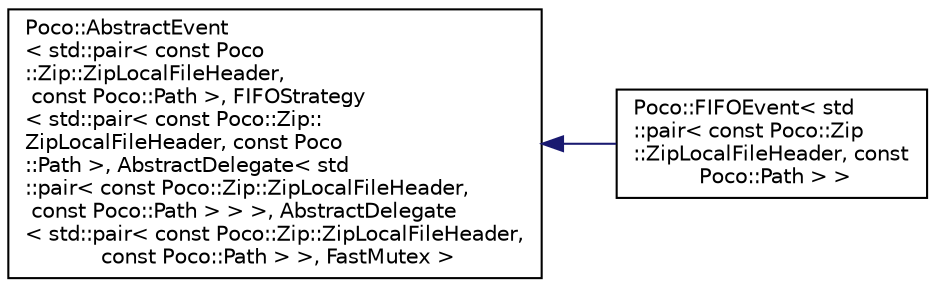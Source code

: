 digraph "Graphical Class Hierarchy"
{
 // LATEX_PDF_SIZE
  edge [fontname="Helvetica",fontsize="10",labelfontname="Helvetica",labelfontsize="10"];
  node [fontname="Helvetica",fontsize="10",shape=record];
  rankdir="LR";
  Node0 [label="Poco::AbstractEvent\l\< std::pair\< const Poco\l::Zip::ZipLocalFileHeader,\l const Poco::Path \>, FIFOStrategy\l\< std::pair\< const Poco::Zip::\lZipLocalFileHeader, const Poco\l::Path \>, AbstractDelegate\< std\l::pair\< const Poco::Zip::ZipLocalFileHeader,\l const Poco::Path \> \> \>, AbstractDelegate\l\< std::pair\< const Poco::Zip::ZipLocalFileHeader,\l const Poco::Path \> \>, FastMutex \>",height=0.2,width=0.4,color="black", fillcolor="white", style="filled",URL="$classPoco_1_1AbstractEvent.html",tooltip=" "];
  Node0 -> Node1 [dir="back",color="midnightblue",fontsize="10",style="solid",fontname="Helvetica"];
  Node1 [label="Poco::FIFOEvent\< std\l::pair\< const Poco::Zip\l::ZipLocalFileHeader, const\l Poco::Path \> \>",height=0.2,width=0.4,color="black", fillcolor="white", style="filled",URL="$classPoco_1_1FIFOEvent.html",tooltip=" "];
}

